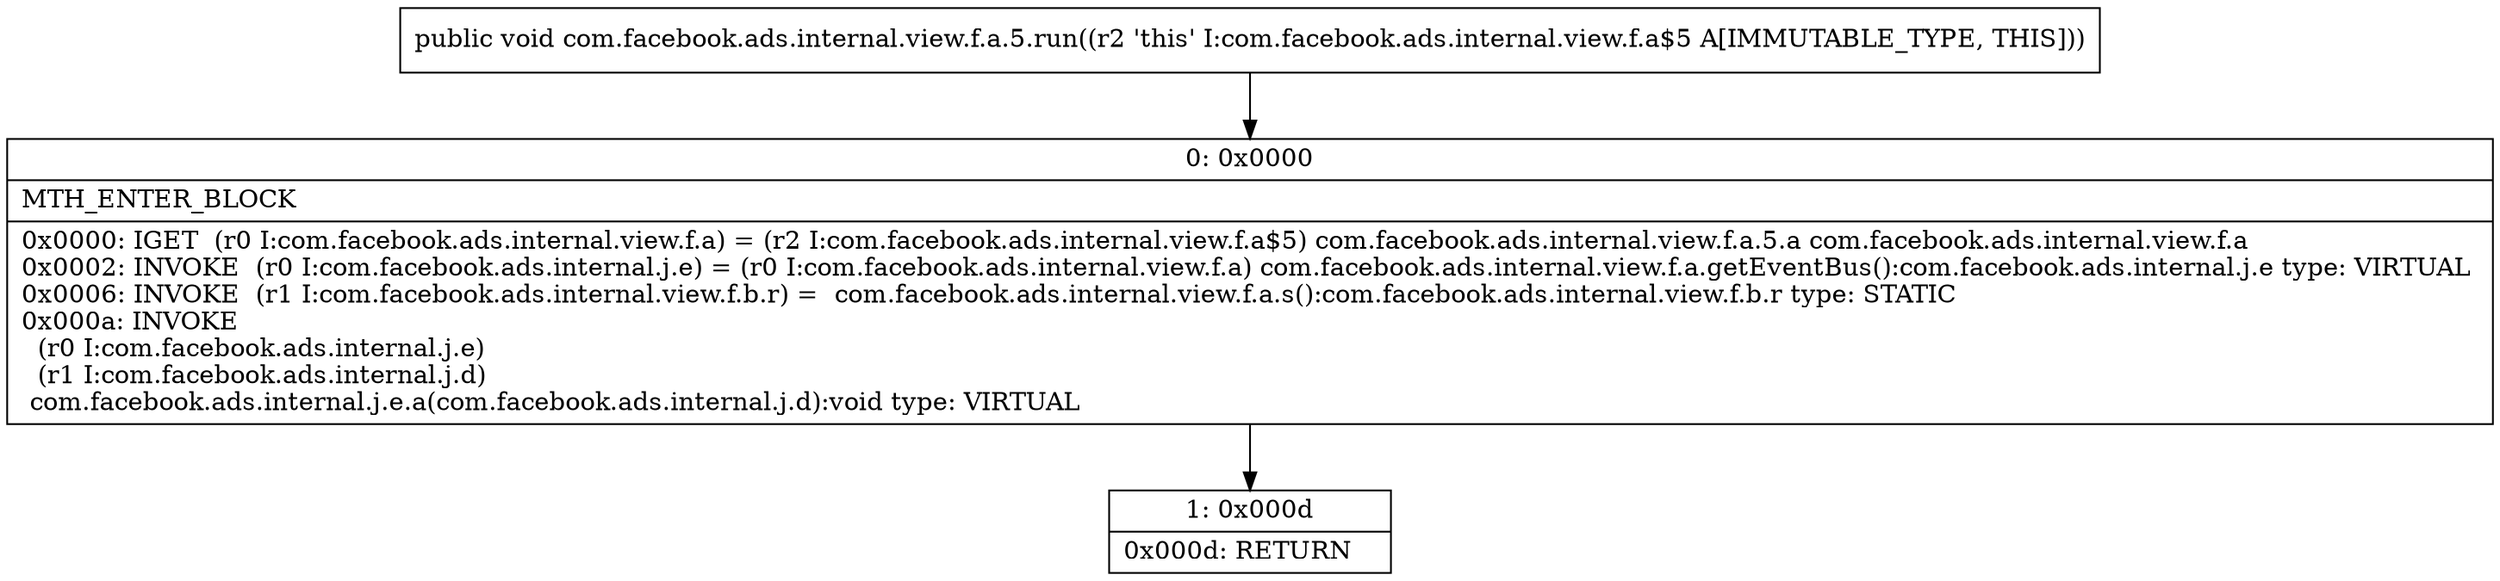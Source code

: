 digraph "CFG forcom.facebook.ads.internal.view.f.a.5.run()V" {
Node_0 [shape=record,label="{0\:\ 0x0000|MTH_ENTER_BLOCK\l|0x0000: IGET  (r0 I:com.facebook.ads.internal.view.f.a) = (r2 I:com.facebook.ads.internal.view.f.a$5) com.facebook.ads.internal.view.f.a.5.a com.facebook.ads.internal.view.f.a \l0x0002: INVOKE  (r0 I:com.facebook.ads.internal.j.e) = (r0 I:com.facebook.ads.internal.view.f.a) com.facebook.ads.internal.view.f.a.getEventBus():com.facebook.ads.internal.j.e type: VIRTUAL \l0x0006: INVOKE  (r1 I:com.facebook.ads.internal.view.f.b.r) =  com.facebook.ads.internal.view.f.a.s():com.facebook.ads.internal.view.f.b.r type: STATIC \l0x000a: INVOKE  \l  (r0 I:com.facebook.ads.internal.j.e)\l  (r1 I:com.facebook.ads.internal.j.d)\l com.facebook.ads.internal.j.e.a(com.facebook.ads.internal.j.d):void type: VIRTUAL \l}"];
Node_1 [shape=record,label="{1\:\ 0x000d|0x000d: RETURN   \l}"];
MethodNode[shape=record,label="{public void com.facebook.ads.internal.view.f.a.5.run((r2 'this' I:com.facebook.ads.internal.view.f.a$5 A[IMMUTABLE_TYPE, THIS])) }"];
MethodNode -> Node_0;
Node_0 -> Node_1;
}

